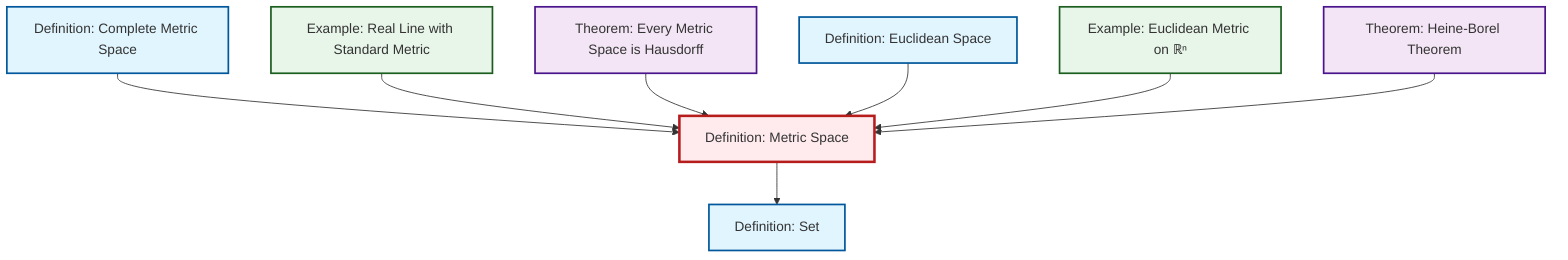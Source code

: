 graph TD
    classDef definition fill:#e1f5fe,stroke:#01579b,stroke-width:2px
    classDef theorem fill:#f3e5f5,stroke:#4a148c,stroke-width:2px
    classDef axiom fill:#fff3e0,stroke:#e65100,stroke-width:2px
    classDef example fill:#e8f5e9,stroke:#1b5e20,stroke-width:2px
    classDef current fill:#ffebee,stroke:#b71c1c,stroke-width:3px
    thm-heine-borel["Theorem: Heine-Borel Theorem"]:::theorem
    def-set["Definition: Set"]:::definition
    def-metric-space["Definition: Metric Space"]:::definition
    ex-real-line-metric["Example: Real Line with Standard Metric"]:::example
    def-euclidean-space["Definition: Euclidean Space"]:::definition
    thm-metric-hausdorff["Theorem: Every Metric Space is Hausdorff"]:::theorem
    ex-euclidean-metric["Example: Euclidean Metric on ℝⁿ"]:::example
    def-complete-metric-space["Definition: Complete Metric Space"]:::definition
    def-metric-space --> def-set
    def-complete-metric-space --> def-metric-space
    ex-real-line-metric --> def-metric-space
    thm-metric-hausdorff --> def-metric-space
    def-euclidean-space --> def-metric-space
    ex-euclidean-metric --> def-metric-space
    thm-heine-borel --> def-metric-space
    class def-metric-space current